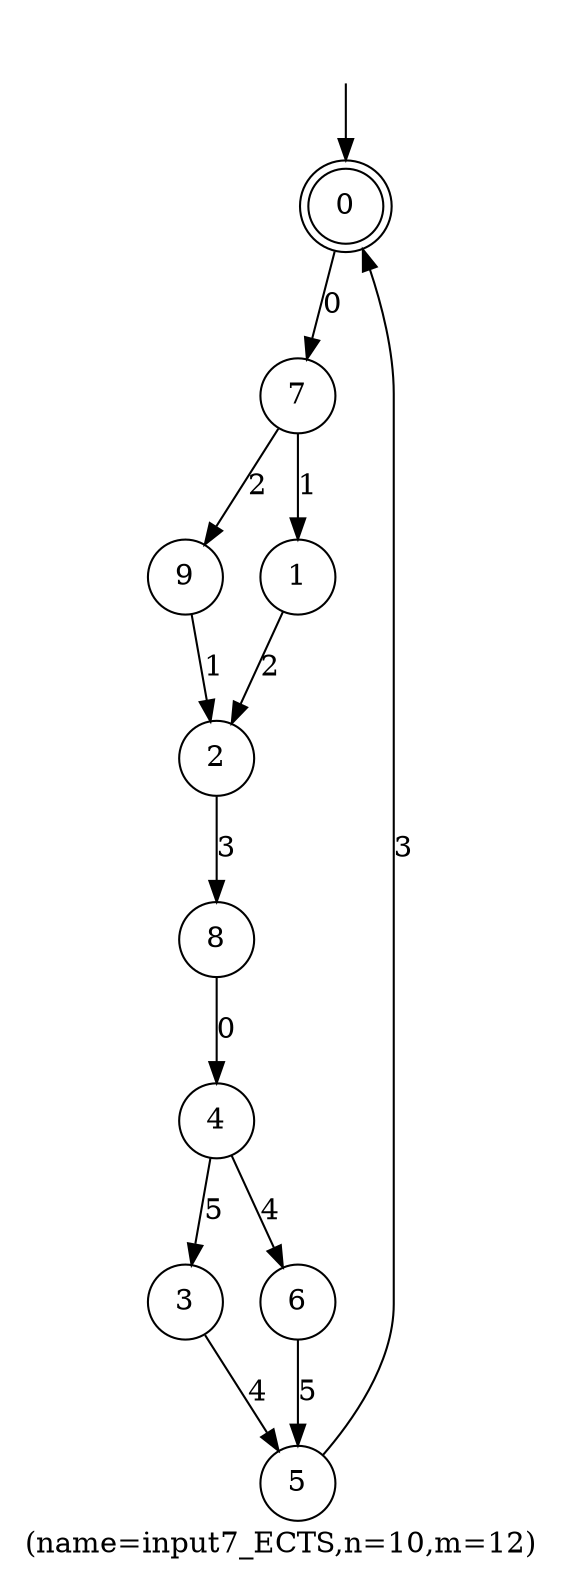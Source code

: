 digraph input7_ECTS{
	label="(name=input7_ECTS,n=10,m=12)";
	_nil [style = "invis"];
	node [shape = doublecircle]; 0;
	node [shape = circle];
	_nil -> 0;
	0->7[label="0"];
	8->4[label="0"];
	9->2[label="1"];
	7->1[label="1"];
	7->9[label="2"];
	1->2[label="2"];
	5->0[label="3"];
	2->8[label="3"];
	3->5[label="4"];
	4->6[label="4"];
	6->5[label="5"];
	4->3[label="5"];
}
